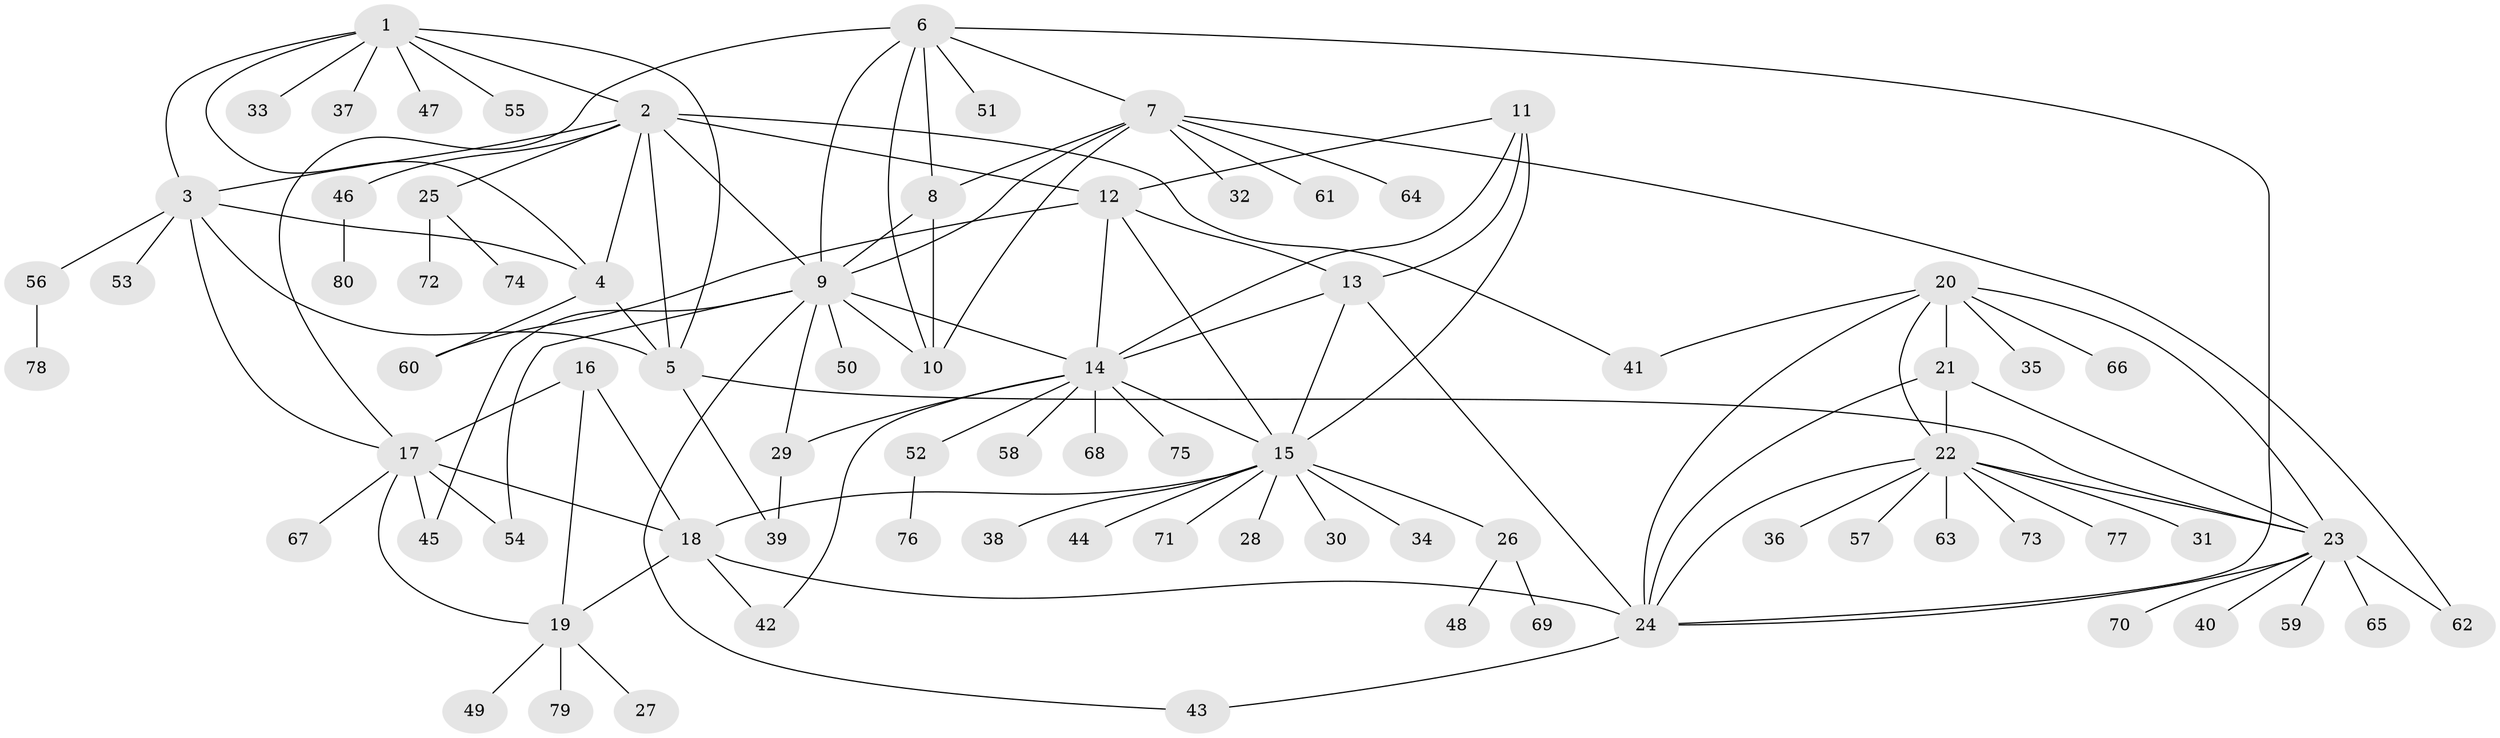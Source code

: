 // original degree distribution, {9: 0.017699115044247787, 10: 0.017699115044247787, 8: 0.05309734513274336, 7: 0.02654867256637168, 4: 0.04424778761061947, 12: 0.017699115044247787, 6: 0.017699115044247787, 13: 0.008849557522123894, 5: 0.017699115044247787, 11: 0.017699115044247787, 1: 0.6017699115044248, 3: 0.017699115044247787, 2: 0.1415929203539823}
// Generated by graph-tools (version 1.1) at 2025/52/03/04/25 22:52:33]
// undirected, 80 vertices, 121 edges
graph export_dot {
  node [color=gray90,style=filled];
  1;
  2;
  3;
  4;
  5;
  6;
  7;
  8;
  9;
  10;
  11;
  12;
  13;
  14;
  15;
  16;
  17;
  18;
  19;
  20;
  21;
  22;
  23;
  24;
  25;
  26;
  27;
  28;
  29;
  30;
  31;
  32;
  33;
  34;
  35;
  36;
  37;
  38;
  39;
  40;
  41;
  42;
  43;
  44;
  45;
  46;
  47;
  48;
  49;
  50;
  51;
  52;
  53;
  54;
  55;
  56;
  57;
  58;
  59;
  60;
  61;
  62;
  63;
  64;
  65;
  66;
  67;
  68;
  69;
  70;
  71;
  72;
  73;
  74;
  75;
  76;
  77;
  78;
  79;
  80;
  1 -- 2 [weight=1.0];
  1 -- 3 [weight=1.0];
  1 -- 4 [weight=1.0];
  1 -- 5 [weight=1.0];
  1 -- 33 [weight=1.0];
  1 -- 37 [weight=1.0];
  1 -- 47 [weight=1.0];
  1 -- 55 [weight=1.0];
  2 -- 3 [weight=1.0];
  2 -- 4 [weight=1.0];
  2 -- 5 [weight=1.0];
  2 -- 9 [weight=1.0];
  2 -- 12 [weight=1.0];
  2 -- 25 [weight=1.0];
  2 -- 41 [weight=1.0];
  2 -- 46 [weight=1.0];
  3 -- 4 [weight=1.0];
  3 -- 5 [weight=1.0];
  3 -- 17 [weight=1.0];
  3 -- 53 [weight=1.0];
  3 -- 56 [weight=1.0];
  4 -- 5 [weight=1.0];
  4 -- 60 [weight=3.0];
  5 -- 23 [weight=1.0];
  5 -- 39 [weight=1.0];
  6 -- 7 [weight=1.0];
  6 -- 8 [weight=1.0];
  6 -- 9 [weight=1.0];
  6 -- 10 [weight=1.0];
  6 -- 17 [weight=1.0];
  6 -- 24 [weight=1.0];
  6 -- 51 [weight=1.0];
  7 -- 8 [weight=1.0];
  7 -- 9 [weight=1.0];
  7 -- 10 [weight=1.0];
  7 -- 32 [weight=1.0];
  7 -- 61 [weight=1.0];
  7 -- 62 [weight=1.0];
  7 -- 64 [weight=1.0];
  8 -- 9 [weight=1.0];
  8 -- 10 [weight=2.0];
  9 -- 10 [weight=1.0];
  9 -- 14 [weight=1.0];
  9 -- 29 [weight=1.0];
  9 -- 43 [weight=1.0];
  9 -- 45 [weight=1.0];
  9 -- 50 [weight=1.0];
  9 -- 54 [weight=1.0];
  11 -- 12 [weight=1.0];
  11 -- 13 [weight=1.0];
  11 -- 14 [weight=1.0];
  11 -- 15 [weight=1.0];
  12 -- 13 [weight=1.0];
  12 -- 14 [weight=1.0];
  12 -- 15 [weight=1.0];
  12 -- 60 [weight=1.0];
  13 -- 14 [weight=1.0];
  13 -- 15 [weight=1.0];
  13 -- 24 [weight=1.0];
  14 -- 15 [weight=1.0];
  14 -- 29 [weight=1.0];
  14 -- 42 [weight=1.0];
  14 -- 52 [weight=1.0];
  14 -- 58 [weight=1.0];
  14 -- 68 [weight=1.0];
  14 -- 75 [weight=1.0];
  15 -- 18 [weight=1.0];
  15 -- 26 [weight=1.0];
  15 -- 28 [weight=1.0];
  15 -- 30 [weight=1.0];
  15 -- 34 [weight=1.0];
  15 -- 38 [weight=1.0];
  15 -- 44 [weight=1.0];
  15 -- 71 [weight=1.0];
  16 -- 17 [weight=1.0];
  16 -- 18 [weight=2.0];
  16 -- 19 [weight=1.0];
  17 -- 18 [weight=2.0];
  17 -- 19 [weight=1.0];
  17 -- 45 [weight=1.0];
  17 -- 54 [weight=1.0];
  17 -- 67 [weight=1.0];
  18 -- 19 [weight=2.0];
  18 -- 24 [weight=1.0];
  18 -- 42 [weight=1.0];
  19 -- 27 [weight=1.0];
  19 -- 49 [weight=1.0];
  19 -- 79 [weight=1.0];
  20 -- 21 [weight=1.0];
  20 -- 22 [weight=1.0];
  20 -- 23 [weight=1.0];
  20 -- 24 [weight=1.0];
  20 -- 35 [weight=1.0];
  20 -- 41 [weight=1.0];
  20 -- 66 [weight=1.0];
  21 -- 22 [weight=1.0];
  21 -- 23 [weight=1.0];
  21 -- 24 [weight=1.0];
  22 -- 23 [weight=1.0];
  22 -- 24 [weight=1.0];
  22 -- 31 [weight=1.0];
  22 -- 36 [weight=1.0];
  22 -- 57 [weight=1.0];
  22 -- 63 [weight=1.0];
  22 -- 73 [weight=1.0];
  22 -- 77 [weight=1.0];
  23 -- 24 [weight=1.0];
  23 -- 40 [weight=1.0];
  23 -- 59 [weight=1.0];
  23 -- 62 [weight=1.0];
  23 -- 65 [weight=1.0];
  23 -- 70 [weight=1.0];
  24 -- 43 [weight=1.0];
  25 -- 72 [weight=1.0];
  25 -- 74 [weight=1.0];
  26 -- 48 [weight=1.0];
  26 -- 69 [weight=1.0];
  29 -- 39 [weight=1.0];
  46 -- 80 [weight=1.0];
  52 -- 76 [weight=1.0];
  56 -- 78 [weight=1.0];
}
